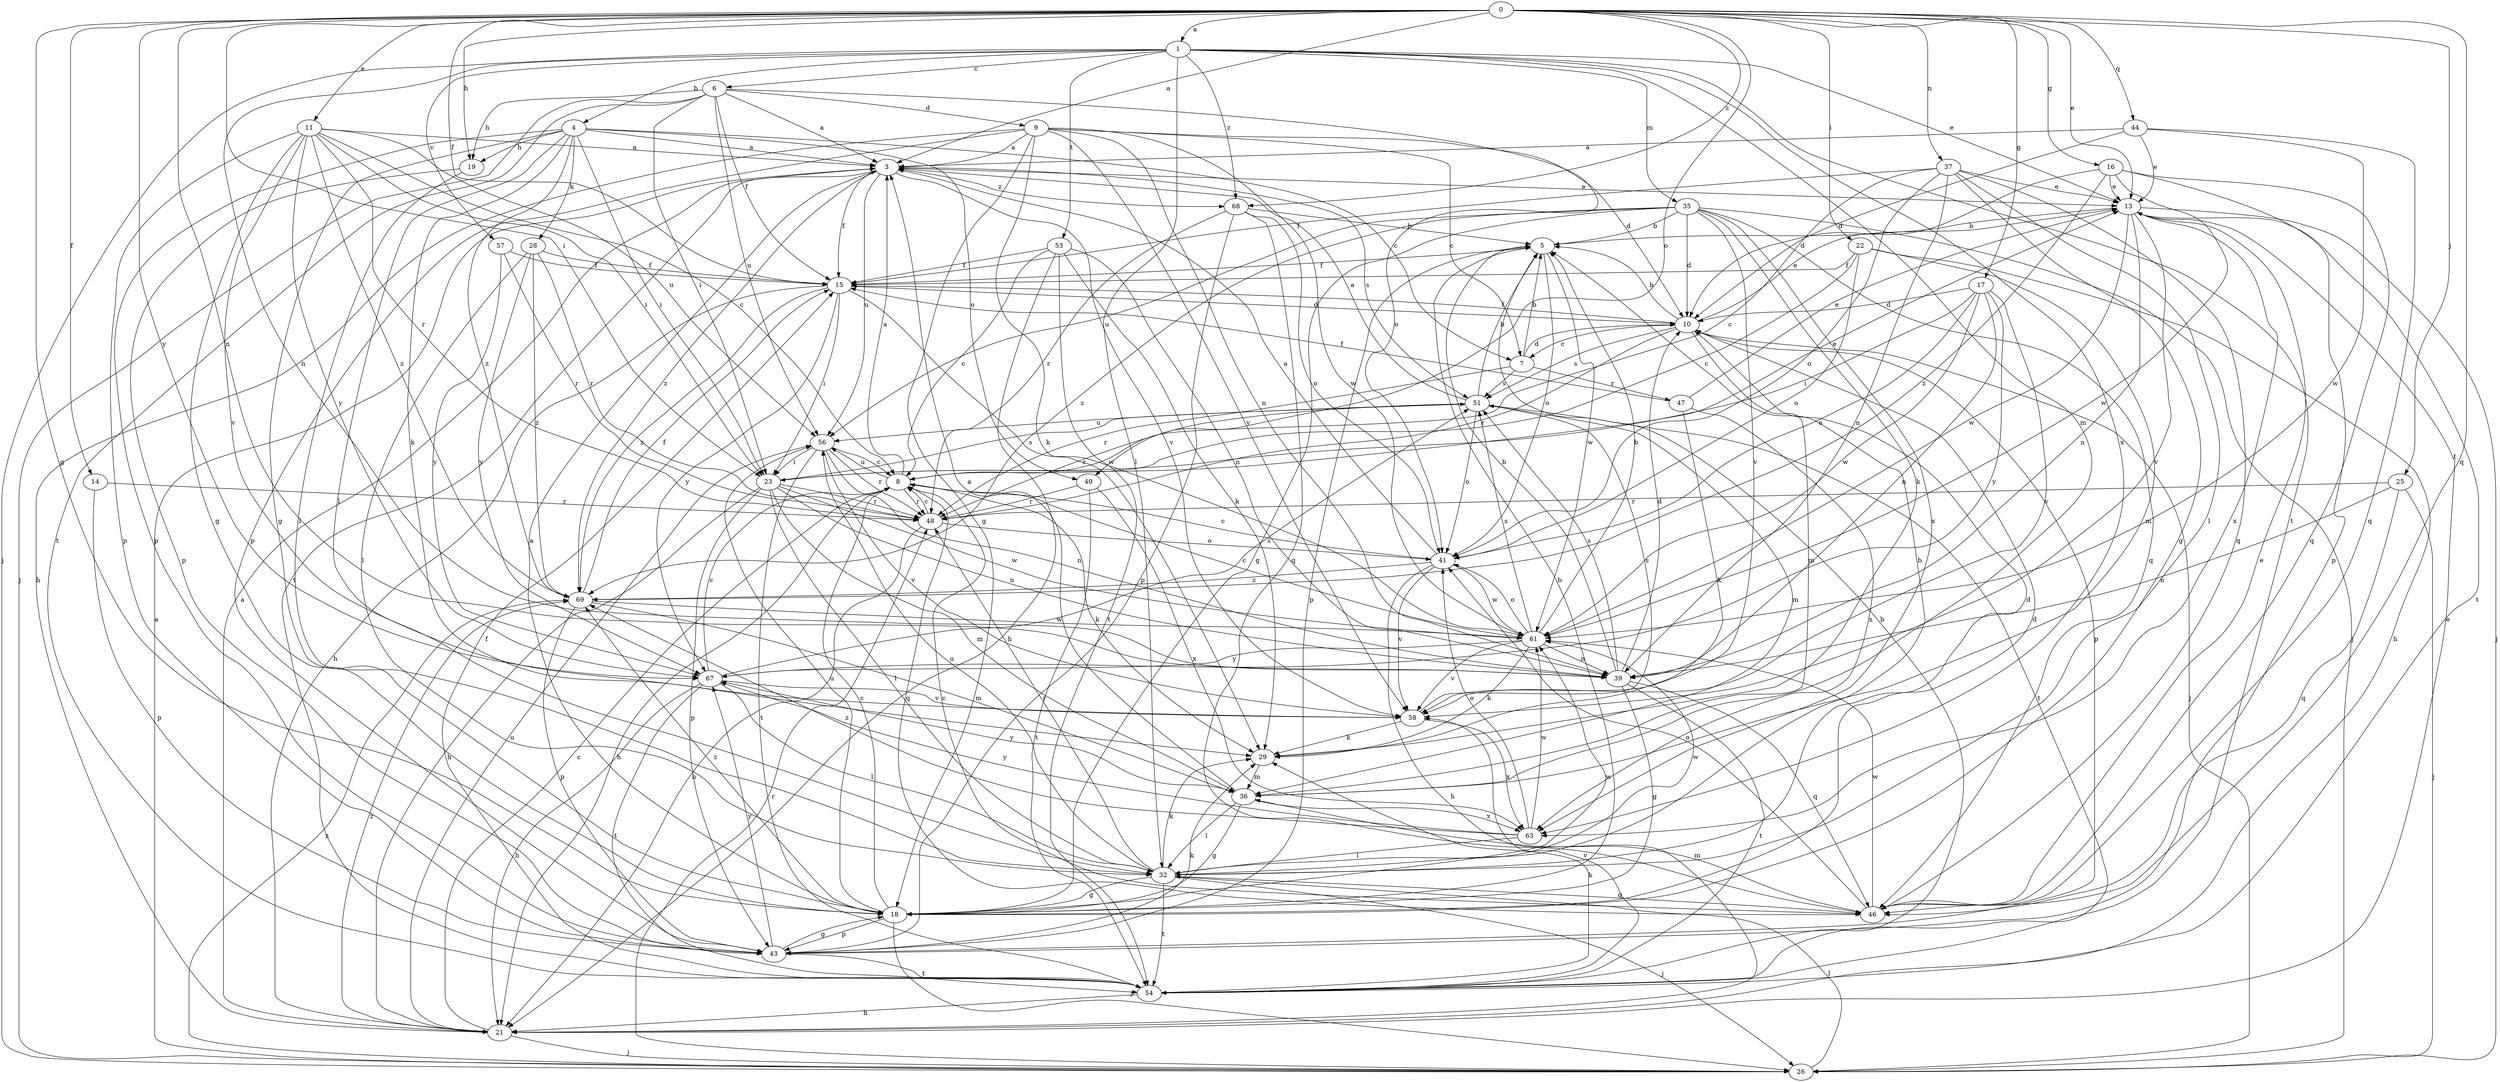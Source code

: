 strict digraph  {
0;
1;
3;
4;
5;
6;
7;
8;
9;
10;
11;
13;
14;
15;
16;
17;
18;
19;
21;
22;
23;
25;
26;
28;
29;
32;
35;
36;
37;
39;
40;
41;
43;
44;
46;
47;
48;
51;
53;
54;
56;
57;
58;
61;
63;
67;
68;
69;
0 -> 1  [label=a];
0 -> 3  [label=a];
0 -> 11  [label=e];
0 -> 13  [label=e];
0 -> 14  [label=f];
0 -> 15  [label=f];
0 -> 16  [label=g];
0 -> 17  [label=g];
0 -> 18  [label=g];
0 -> 19  [label=h];
0 -> 22  [label=i];
0 -> 23  [label=i];
0 -> 25  [label=j];
0 -> 37  [label=n];
0 -> 39  [label=n];
0 -> 40  [label=o];
0 -> 44  [label=q];
0 -> 46  [label=q];
0 -> 67  [label=y];
0 -> 68  [label=z];
1 -> 4  [label=b];
1 -> 6  [label=c];
1 -> 13  [label=e];
1 -> 26  [label=j];
1 -> 32  [label=l];
1 -> 35  [label=m];
1 -> 36  [label=m];
1 -> 39  [label=n];
1 -> 53  [label=t];
1 -> 54  [label=t];
1 -> 57  [label=v];
1 -> 63  [label=x];
1 -> 68  [label=z];
3 -> 13  [label=e];
3 -> 15  [label=f];
3 -> 51  [label=s];
3 -> 54  [label=t];
3 -> 56  [label=u];
3 -> 58  [label=v];
3 -> 68  [label=z];
3 -> 69  [label=z];
4 -> 3  [label=a];
4 -> 7  [label=c];
4 -> 18  [label=g];
4 -> 19  [label=h];
4 -> 23  [label=i];
4 -> 28  [label=k];
4 -> 29  [label=k];
4 -> 32  [label=l];
4 -> 40  [label=o];
4 -> 43  [label=p];
4 -> 69  [label=z];
5 -> 15  [label=f];
5 -> 41  [label=o];
5 -> 43  [label=p];
5 -> 61  [label=w];
6 -> 3  [label=a];
6 -> 9  [label=d];
6 -> 15  [label=f];
6 -> 19  [label=h];
6 -> 23  [label=i];
6 -> 26  [label=j];
6 -> 41  [label=o];
6 -> 54  [label=t];
6 -> 56  [label=u];
7 -> 5  [label=b];
7 -> 10  [label=d];
7 -> 47  [label=r];
7 -> 48  [label=r];
7 -> 51  [label=s];
8 -> 3  [label=a];
8 -> 21  [label=h];
8 -> 29  [label=k];
8 -> 46  [label=q];
8 -> 48  [label=r];
8 -> 56  [label=u];
9 -> 3  [label=a];
9 -> 7  [label=c];
9 -> 10  [label=d];
9 -> 18  [label=g];
9 -> 21  [label=h];
9 -> 29  [label=k];
9 -> 39  [label=n];
9 -> 43  [label=p];
9 -> 58  [label=v];
9 -> 61  [label=w];
10 -> 5  [label=b];
10 -> 7  [label=c];
10 -> 13  [label=e];
10 -> 15  [label=f];
10 -> 26  [label=j];
10 -> 36  [label=m];
10 -> 43  [label=p];
10 -> 48  [label=r];
10 -> 51  [label=s];
11 -> 3  [label=a];
11 -> 8  [label=c];
11 -> 18  [label=g];
11 -> 23  [label=i];
11 -> 43  [label=p];
11 -> 48  [label=r];
11 -> 56  [label=u];
11 -> 58  [label=v];
11 -> 67  [label=y];
11 -> 69  [label=z];
13 -> 5  [label=b];
13 -> 26  [label=j];
13 -> 39  [label=n];
13 -> 54  [label=t];
13 -> 58  [label=v];
13 -> 61  [label=w];
13 -> 63  [label=x];
14 -> 43  [label=p];
14 -> 48  [label=r];
15 -> 10  [label=d];
15 -> 21  [label=h];
15 -> 23  [label=i];
15 -> 61  [label=w];
15 -> 67  [label=y];
15 -> 69  [label=z];
16 -> 10  [label=d];
16 -> 13  [label=e];
16 -> 43  [label=p];
16 -> 46  [label=q];
16 -> 61  [label=w];
16 -> 69  [label=z];
17 -> 10  [label=d];
17 -> 23  [label=i];
17 -> 39  [label=n];
17 -> 41  [label=o];
17 -> 58  [label=v];
17 -> 61  [label=w];
17 -> 67  [label=y];
18 -> 3  [label=a];
18 -> 5  [label=b];
18 -> 8  [label=c];
18 -> 10  [label=d];
18 -> 26  [label=j];
18 -> 43  [label=p];
18 -> 56  [label=u];
18 -> 61  [label=w];
18 -> 69  [label=z];
19 -> 32  [label=l];
19 -> 43  [label=p];
21 -> 3  [label=a];
21 -> 8  [label=c];
21 -> 13  [label=e];
21 -> 26  [label=j];
21 -> 56  [label=u];
21 -> 69  [label=z];
22 -> 8  [label=c];
22 -> 15  [label=f];
22 -> 21  [label=h];
22 -> 36  [label=m];
22 -> 41  [label=o];
23 -> 13  [label=e];
23 -> 21  [label=h];
23 -> 32  [label=l];
23 -> 36  [label=m];
23 -> 39  [label=n];
23 -> 43  [label=p];
23 -> 48  [label=r];
23 -> 51  [label=s];
23 -> 61  [label=w];
25 -> 26  [label=j];
25 -> 39  [label=n];
25 -> 46  [label=q];
25 -> 48  [label=r];
26 -> 3  [label=a];
26 -> 32  [label=l];
26 -> 48  [label=r];
26 -> 69  [label=z];
28 -> 15  [label=f];
28 -> 32  [label=l];
28 -> 48  [label=r];
28 -> 67  [label=y];
28 -> 69  [label=z];
29 -> 36  [label=m];
32 -> 5  [label=b];
32 -> 10  [label=d];
32 -> 18  [label=g];
32 -> 26  [label=j];
32 -> 29  [label=k];
32 -> 46  [label=q];
32 -> 48  [label=r];
32 -> 54  [label=t];
32 -> 56  [label=u];
32 -> 61  [label=w];
35 -> 5  [label=b];
35 -> 10  [label=d];
35 -> 18  [label=g];
35 -> 26  [label=j];
35 -> 29  [label=k];
35 -> 46  [label=q];
35 -> 56  [label=u];
35 -> 58  [label=v];
35 -> 63  [label=x];
35 -> 69  [label=z];
36 -> 3  [label=a];
36 -> 18  [label=g];
36 -> 32  [label=l];
36 -> 63  [label=x];
36 -> 67  [label=y];
37 -> 8  [label=c];
37 -> 13  [label=e];
37 -> 15  [label=f];
37 -> 18  [label=g];
37 -> 32  [label=l];
37 -> 39  [label=n];
37 -> 41  [label=o];
37 -> 46  [label=q];
39 -> 5  [label=b];
39 -> 10  [label=d];
39 -> 18  [label=g];
39 -> 46  [label=q];
39 -> 51  [label=s];
39 -> 54  [label=t];
40 -> 48  [label=r];
40 -> 54  [label=t];
40 -> 63  [label=x];
41 -> 3  [label=a];
41 -> 8  [label=c];
41 -> 21  [label=h];
41 -> 58  [label=v];
41 -> 61  [label=w];
41 -> 69  [label=z];
43 -> 18  [label=g];
43 -> 29  [label=k];
43 -> 54  [label=t];
43 -> 67  [label=y];
44 -> 3  [label=a];
44 -> 10  [label=d];
44 -> 13  [label=e];
44 -> 46  [label=q];
44 -> 61  [label=w];
46 -> 8  [label=c];
46 -> 13  [label=e];
46 -> 36  [label=m];
46 -> 41  [label=o];
46 -> 61  [label=w];
47 -> 13  [label=e];
47 -> 15  [label=f];
47 -> 29  [label=k];
47 -> 63  [label=x];
48 -> 8  [label=c];
48 -> 21  [label=h];
48 -> 41  [label=o];
51 -> 3  [label=a];
51 -> 5  [label=b];
51 -> 36  [label=m];
51 -> 41  [label=o];
51 -> 48  [label=r];
51 -> 54  [label=t];
51 -> 56  [label=u];
53 -> 8  [label=c];
53 -> 15  [label=f];
53 -> 21  [label=h];
53 -> 29  [label=k];
53 -> 39  [label=n];
53 -> 54  [label=t];
54 -> 5  [label=b];
54 -> 15  [label=f];
54 -> 21  [label=h];
54 -> 29  [label=k];
54 -> 58  [label=v];
56 -> 8  [label=c];
56 -> 23  [label=i];
56 -> 39  [label=n];
56 -> 48  [label=r];
56 -> 54  [label=t];
56 -> 58  [label=v];
57 -> 15  [label=f];
57 -> 48  [label=r];
57 -> 67  [label=y];
58 -> 29  [label=k];
58 -> 51  [label=s];
58 -> 63  [label=x];
61 -> 5  [label=b];
61 -> 8  [label=c];
61 -> 29  [label=k];
61 -> 39  [label=n];
61 -> 41  [label=o];
61 -> 51  [label=s];
61 -> 58  [label=v];
61 -> 67  [label=y];
63 -> 32  [label=l];
63 -> 41  [label=o];
63 -> 61  [label=w];
63 -> 67  [label=y];
63 -> 69  [label=z];
67 -> 8  [label=c];
67 -> 21  [label=h];
67 -> 32  [label=l];
67 -> 51  [label=s];
67 -> 54  [label=t];
67 -> 58  [label=v];
68 -> 5  [label=b];
68 -> 41  [label=o];
68 -> 43  [label=p];
68 -> 46  [label=q];
68 -> 48  [label=r];
69 -> 15  [label=f];
69 -> 36  [label=m];
69 -> 43  [label=p];
69 -> 61  [label=w];
}
